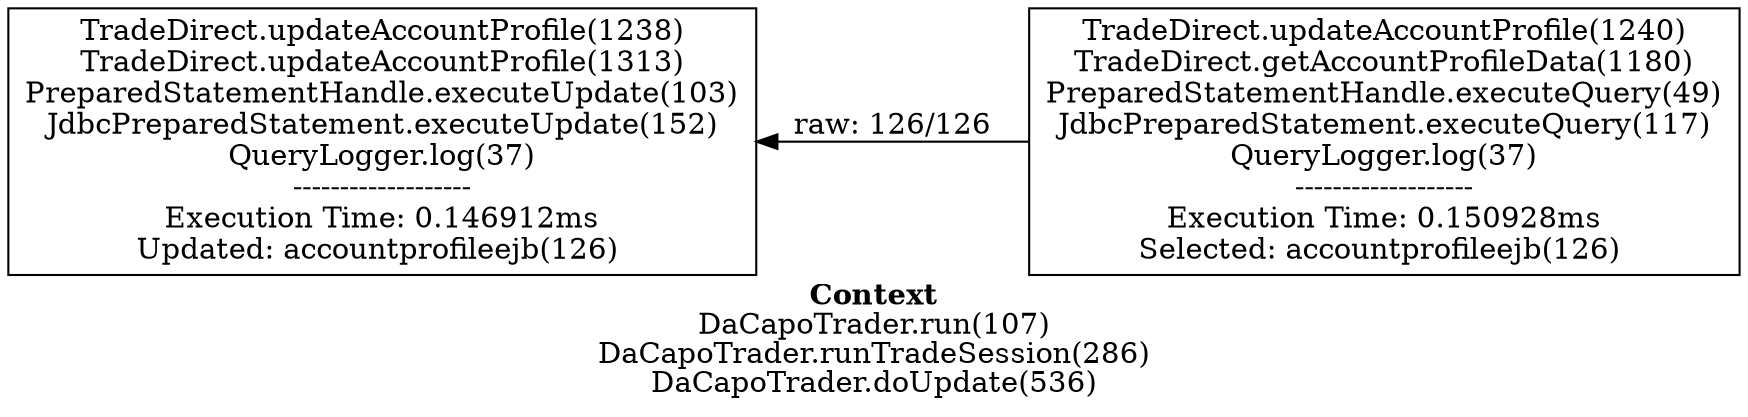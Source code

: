 digraph 1671237131 { 
label=<<font face="Times-Bold">Context</font><br/>DaCapoTrader.run(107)<br/>DaCapoTrader.runTradeSession(286)<br/>DaCapoTrader.doUpdate(536)>;rankdir=RL;
1 [label="TradeDirect.updateAccountProfile(1240)\nTradeDirect.getAccountProfileData(1180)\nPreparedStatementHandle.executeQuery(49)\nJdbcPreparedStatement.executeQuery(117)\nQueryLogger.log(37)\n-------------------\nExecution Time: 0.150928ms\nSelected: accountprofileejb(126) \n", shape=box];
2 [label="TradeDirect.updateAccountProfile(1238)\nTradeDirect.updateAccountProfile(1313)\nPreparedStatementHandle.executeUpdate(103)\nJdbcPreparedStatement.executeUpdate(152)\nQueryLogger.log(37)\n-------------------\nExecution Time: 0.146912ms\nUpdated: accountprofileejb(126) \n", shape=box];
1 -> 2 [label="raw: 126/126\n"];
}

